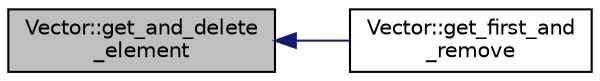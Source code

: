 digraph "Vector::get_and_delete_element"
{
  edge [fontname="Helvetica",fontsize="10",labelfontname="Helvetica",labelfontsize="10"];
  node [fontname="Helvetica",fontsize="10",shape=record];
  rankdir="LR";
  Node1918 [label="Vector::get_and_delete\l_element",height=0.2,width=0.4,color="black", fillcolor="grey75", style="filled", fontcolor="black"];
  Node1918 -> Node1919 [dir="back",color="midnightblue",fontsize="10",style="solid",fontname="Helvetica"];
  Node1919 [label="Vector::get_first_and\l_remove",height=0.2,width=0.4,color="black", fillcolor="white", style="filled",URL="$d5/db2/class_vector.html#ad2f9bf9820e09ff09e3c99d1c983ab96"];
}
